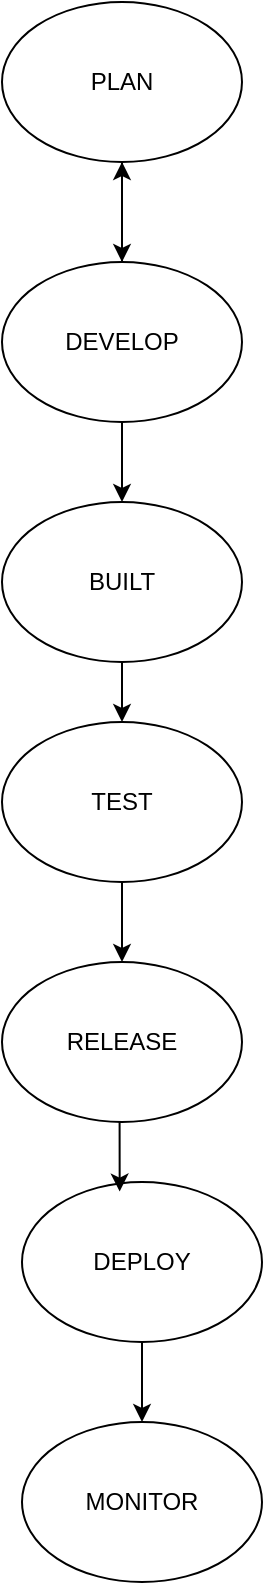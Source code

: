 <mxfile version="28.1.2">
  <diagram name="Page-1" id="GJWc1g9_lXX5AdjxwUbR">
    <mxGraphModel dx="1042" dy="2727" grid="1" gridSize="10" guides="1" tooltips="1" connect="1" arrows="1" fold="1" page="1" pageScale="1" pageWidth="850" pageHeight="1100" math="0" shadow="0">
      <root>
        <mxCell id="0" />
        <mxCell id="1" parent="0" />
        <mxCell id="GqVq9tOp4N7PVr5Av5DS-8" style="edgeStyle=orthogonalEdgeStyle;rounded=0;orthogonalLoop=1;jettySize=auto;html=1;exitX=0.5;exitY=1;exitDx=0;exitDy=0;" edge="1" parent="1" source="GqVq9tOp4N7PVr5Av5DS-1" target="GqVq9tOp4N7PVr5Av5DS-3">
          <mxGeometry relative="1" as="geometry" />
        </mxCell>
        <mxCell id="GqVq9tOp4N7PVr5Av5DS-1" value="PLAN" style="ellipse;whiteSpace=wrap;html=1;" vertex="1" parent="1">
          <mxGeometry x="320" y="-1660" width="120" height="80" as="geometry" />
        </mxCell>
        <mxCell id="GqVq9tOp4N7PVr5Av5DS-4" value="" style="edgeStyle=orthogonalEdgeStyle;rounded=0;orthogonalLoop=1;jettySize=auto;html=1;" edge="1" parent="1" source="GqVq9tOp4N7PVr5Av5DS-3" target="GqVq9tOp4N7PVr5Av5DS-1">
          <mxGeometry relative="1" as="geometry" />
        </mxCell>
        <mxCell id="GqVq9tOp4N7PVr5Av5DS-5" style="edgeStyle=orthogonalEdgeStyle;rounded=0;orthogonalLoop=1;jettySize=auto;html=1;exitX=0.5;exitY=1;exitDx=0;exitDy=0;" edge="1" parent="1" source="GqVq9tOp4N7PVr5Av5DS-23" target="GqVq9tOp4N7PVr5Av5DS-13">
          <mxGeometry relative="1" as="geometry">
            <mxPoint x="380" y="-1180" as="targetPoint" />
            <Array as="points" />
          </mxGeometry>
        </mxCell>
        <mxCell id="GqVq9tOp4N7PVr5Av5DS-7" value="" style="edgeStyle=orthogonalEdgeStyle;rounded=0;orthogonalLoop=1;jettySize=auto;html=1;" edge="1" parent="1" source="GqVq9tOp4N7PVr5Av5DS-3" target="GqVq9tOp4N7PVr5Av5DS-6">
          <mxGeometry relative="1" as="geometry" />
        </mxCell>
        <mxCell id="GqVq9tOp4N7PVr5Av5DS-3" value="DEVELOP" style="ellipse;whiteSpace=wrap;html=1;" vertex="1" parent="1">
          <mxGeometry x="320" y="-1530" width="120" height="80" as="geometry" />
        </mxCell>
        <mxCell id="GqVq9tOp4N7PVr5Av5DS-10" style="edgeStyle=orthogonalEdgeStyle;rounded=0;orthogonalLoop=1;jettySize=auto;html=1;exitX=0.5;exitY=1;exitDx=0;exitDy=0;" edge="1" parent="1" source="GqVq9tOp4N7PVr5Av5DS-6">
          <mxGeometry relative="1" as="geometry">
            <mxPoint x="380" y="-1340" as="targetPoint" />
          </mxGeometry>
        </mxCell>
        <mxCell id="GqVq9tOp4N7PVr5Av5DS-22" value="" style="edgeStyle=orthogonalEdgeStyle;rounded=0;orthogonalLoop=1;jettySize=auto;html=1;" edge="1" parent="1" source="GqVq9tOp4N7PVr5Av5DS-6">
          <mxGeometry relative="1" as="geometry">
            <mxPoint x="380" y="-1300" as="targetPoint" />
          </mxGeometry>
        </mxCell>
        <mxCell id="GqVq9tOp4N7PVr5Av5DS-6" value="BUILT" style="ellipse;whiteSpace=wrap;html=1;" vertex="1" parent="1">
          <mxGeometry x="320" y="-1410" width="120" height="80" as="geometry" />
        </mxCell>
        <mxCell id="GqVq9tOp4N7PVr5Av5DS-13" value="RELEASE" style="ellipse;whiteSpace=wrap;html=1;" vertex="1" parent="1">
          <mxGeometry x="320" y="-1180" width="120" height="80" as="geometry" />
        </mxCell>
        <mxCell id="GqVq9tOp4N7PVr5Av5DS-18" style="edgeStyle=orthogonalEdgeStyle;rounded=0;orthogonalLoop=1;jettySize=auto;html=1;exitX=0.5;exitY=1;exitDx=0;exitDy=0;entryX=0.5;entryY=0;entryDx=0;entryDy=0;" edge="1" parent="1" source="GqVq9tOp4N7PVr5Av5DS-14" target="GqVq9tOp4N7PVr5Av5DS-15">
          <mxGeometry relative="1" as="geometry" />
        </mxCell>
        <mxCell id="GqVq9tOp4N7PVr5Av5DS-14" value="DEPLOY" style="ellipse;whiteSpace=wrap;html=1;" vertex="1" parent="1">
          <mxGeometry x="330" y="-1070" width="120" height="80" as="geometry" />
        </mxCell>
        <mxCell id="GqVq9tOp4N7PVr5Av5DS-15" value="MONITOR" style="ellipse;whiteSpace=wrap;html=1;" vertex="1" parent="1">
          <mxGeometry x="330" y="-950" width="120" height="80" as="geometry" />
        </mxCell>
        <mxCell id="GqVq9tOp4N7PVr5Av5DS-19" style="edgeStyle=orthogonalEdgeStyle;rounded=0;orthogonalLoop=1;jettySize=auto;html=1;exitX=0.5;exitY=1;exitDx=0;exitDy=0;entryX=0.407;entryY=0.06;entryDx=0;entryDy=0;entryPerimeter=0;" edge="1" parent="1" source="GqVq9tOp4N7PVr5Av5DS-13" target="GqVq9tOp4N7PVr5Av5DS-14">
          <mxGeometry relative="1" as="geometry" />
        </mxCell>
        <mxCell id="GqVq9tOp4N7PVr5Av5DS-23" value="TEST" style="ellipse;whiteSpace=wrap;html=1;" vertex="1" parent="1">
          <mxGeometry x="320" y="-1300" width="120" height="80" as="geometry" />
        </mxCell>
      </root>
    </mxGraphModel>
  </diagram>
</mxfile>

